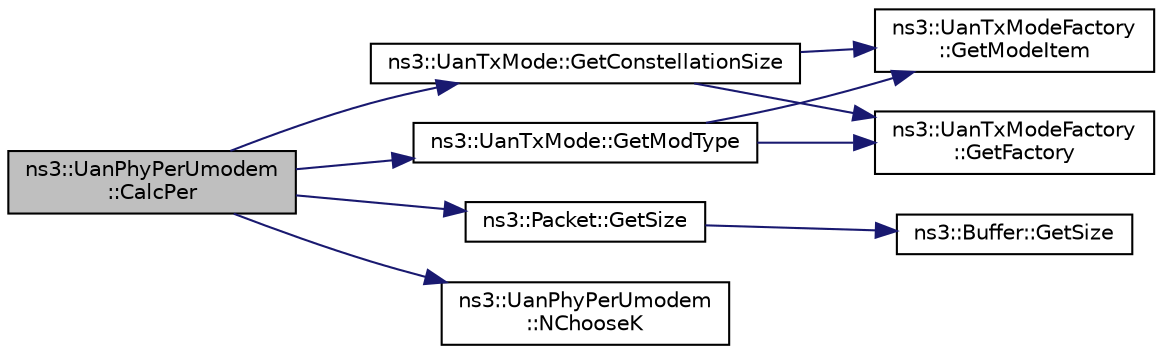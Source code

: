 digraph "ns3::UanPhyPerUmodem::CalcPer"
{
 // LATEX_PDF_SIZE
  edge [fontname="Helvetica",fontsize="10",labelfontname="Helvetica",labelfontsize="10"];
  node [fontname="Helvetica",fontsize="10",shape=record];
  rankdir="LR";
  Node1 [label="ns3::UanPhyPerUmodem\l::CalcPer",height=0.2,width=0.4,color="black", fillcolor="grey75", style="filled", fontcolor="black",tooltip="Calculate the packet error probability based on SINR at the receiver and a tx mode."];
  Node1 -> Node2 [color="midnightblue",fontsize="10",style="solid",fontname="Helvetica"];
  Node2 [label="ns3::UanTxMode::GetConstellationSize",height=0.2,width=0.4,color="black", fillcolor="white", style="filled",URL="$classns3_1_1_uan_tx_mode.html#a4257f0afc48785590c49da6d99fac253",tooltip="Get the number of constellation points in the modulation scheme."];
  Node2 -> Node3 [color="midnightblue",fontsize="10",style="solid",fontname="Helvetica"];
  Node3 [label="ns3::UanTxModeFactory\l::GetFactory",height=0.2,width=0.4,color="black", fillcolor="white", style="filled",URL="$classns3_1_1_uan_tx_mode_factory.html#aaabdc7689817c8be0532933bbc4ed95a",tooltip="Construct and get the static global factory instance."];
  Node2 -> Node4 [color="midnightblue",fontsize="10",style="solid",fontname="Helvetica"];
  Node4 [label="ns3::UanTxModeFactory\l::GetModeItem",height=0.2,width=0.4,color="black", fillcolor="white", style="filled",URL="$classns3_1_1_uan_tx_mode_factory.html#afb272ecca21469db956cb5d1473472b6",tooltip="Get a mode by id."];
  Node1 -> Node5 [color="midnightblue",fontsize="10",style="solid",fontname="Helvetica"];
  Node5 [label="ns3::UanTxMode::GetModType",height=0.2,width=0.4,color="black", fillcolor="white", style="filled",URL="$classns3_1_1_uan_tx_mode.html#aad584c5e524cf81a7f4a4e85c3c6e447",tooltip="Get the modulation type of the mode."];
  Node5 -> Node3 [color="midnightblue",fontsize="10",style="solid",fontname="Helvetica"];
  Node5 -> Node4 [color="midnightblue",fontsize="10",style="solid",fontname="Helvetica"];
  Node1 -> Node6 [color="midnightblue",fontsize="10",style="solid",fontname="Helvetica"];
  Node6 [label="ns3::Packet::GetSize",height=0.2,width=0.4,color="black", fillcolor="white", style="filled",URL="$classns3_1_1_packet.html#afff7cb1ff518ee6dc0d424e10a5ad6ec",tooltip="Returns the the size in bytes of the packet (including the zero-filled initial payload)."];
  Node6 -> Node7 [color="midnightblue",fontsize="10",style="solid",fontname="Helvetica"];
  Node7 [label="ns3::Buffer::GetSize",height=0.2,width=0.4,color="black", fillcolor="white", style="filled",URL="$classns3_1_1_buffer.html#a60c9172d2b102f8856c81b2126c8b209",tooltip=" "];
  Node1 -> Node8 [color="midnightblue",fontsize="10",style="solid",fontname="Helvetica"];
  Node8 [label="ns3::UanPhyPerUmodem\l::NChooseK",height=0.2,width=0.4,color="black", fillcolor="white", style="filled",URL="$classns3_1_1_uan_phy_per_umodem.html#aa76cc90b685b1bf88a1ecbc76f9c229d",tooltip="Binomial coefficient."];
}
